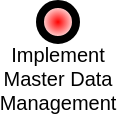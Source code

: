 <mxfile version="21.7.5" type="device">
  <diagram name="Page-1" id="5IFj5sms5ILJR-mnW-l9">
    <mxGraphModel dx="1418" dy="948" grid="1" gridSize="10" guides="1" tooltips="1" connect="1" arrows="1" fold="1" page="1" pageScale="1" pageWidth="1169" pageHeight="827" math="0" shadow="0">
      <root>
        <mxCell id="0" />
        <mxCell id="1" parent="0" />
        <mxCell id="yUERSTaUvVgGQU-UXINZ-1" value="Implement Master Data Management" style="ellipse;whiteSpace=wrap;html=1;aspect=fixed;strokeWidth=4;spacingTop=55;fontSize=10;fontFamily=Helvetica;fillStyle=auto;gradientDirection=radial;gradientColor=#ffffff;fillColor=#ff0000;" vertex="1" parent="1">
          <mxGeometry x="500" y="150" width="18" height="18" as="geometry" />
        </mxCell>
      </root>
    </mxGraphModel>
  </diagram>
</mxfile>
